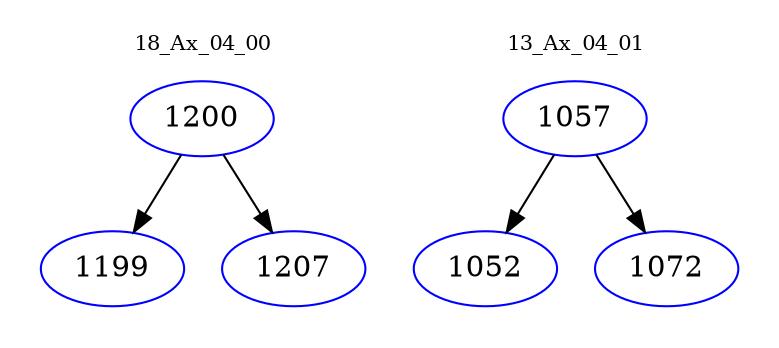 digraph{
subgraph cluster_0 {
color = white
label = "18_Ax_04_00";
fontsize=10;
T0_1200 [label="1200", color="blue"]
T0_1200 -> T0_1199 [color="black"]
T0_1199 [label="1199", color="blue"]
T0_1200 -> T0_1207 [color="black"]
T0_1207 [label="1207", color="blue"]
}
subgraph cluster_1 {
color = white
label = "13_Ax_04_01";
fontsize=10;
T1_1057 [label="1057", color="blue"]
T1_1057 -> T1_1052 [color="black"]
T1_1052 [label="1052", color="blue"]
T1_1057 -> T1_1072 [color="black"]
T1_1072 [label="1072", color="blue"]
}
}
